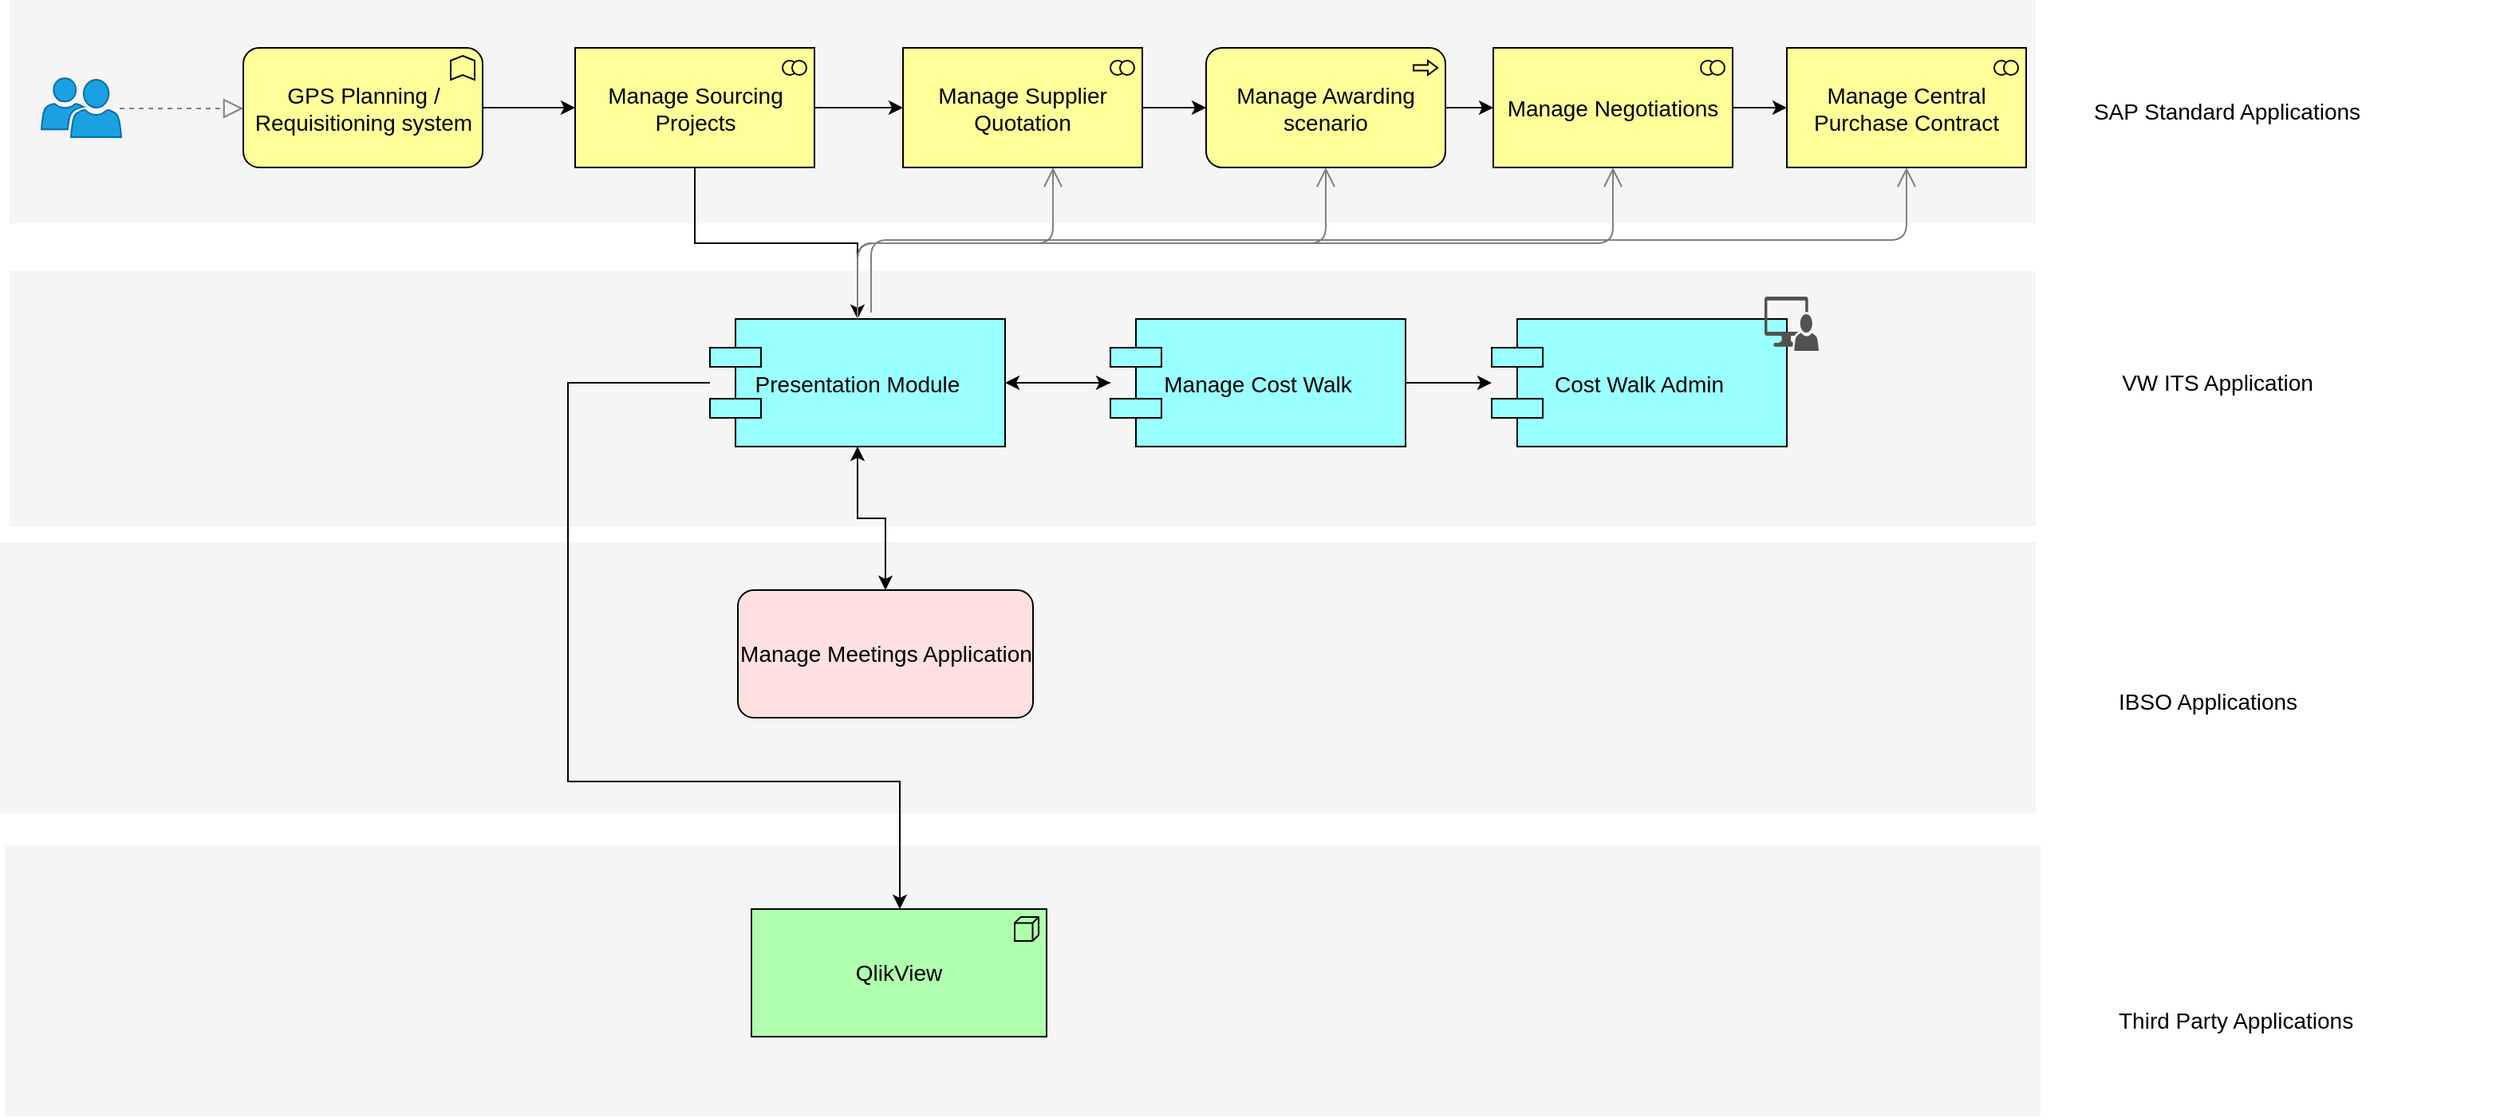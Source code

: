 <mxfile version="20.8.20" type="github">
  <diagram id="6I0OCvxSQrVGMHxT2VVA" name="Page-1">
    <mxGraphModel dx="1222" dy="622" grid="1" gridSize="10" guides="1" tooltips="1" connect="1" arrows="1" fold="1" page="1" pageScale="1" pageWidth="850" pageHeight="1100" math="0" shadow="0">
      <root>
        <mxCell id="0" />
        <mxCell id="1" parent="0" />
        <mxCell id="7UUjsC7Q4RNFVUzlqdIs-39" value="" style="whiteSpace=wrap;html=1;strokeColor=none;strokeWidth=1;fillColor=#f5f5f5;fontSize=14;" vertex="1" parent="1">
          <mxGeometry x="197" y="860" width="1276" height="170" as="geometry" />
        </mxCell>
        <mxCell id="dKdSaXE48SgPbhcamS2K-30" value="" style="whiteSpace=wrap;html=1;strokeColor=none;strokeWidth=1;fillColor=#f5f5f5;fontSize=14;" parent="1" vertex="1">
          <mxGeometry x="194" y="670" width="1276" height="170" as="geometry" />
        </mxCell>
        <mxCell id="dKdSaXE48SgPbhcamS2K-31" value="" style="whiteSpace=wrap;html=1;strokeColor=none;strokeWidth=1;fillColor=#f5f5f5;fontSize=14;" parent="1" vertex="1">
          <mxGeometry x="200" y="500" width="1270" height="160" as="geometry" />
        </mxCell>
        <mxCell id="dKdSaXE48SgPbhcamS2K-32" value="" style="whiteSpace=wrap;html=1;strokeColor=none;strokeWidth=1;fillColor=#f5f5f5;fontSize=14;" parent="1" vertex="1">
          <mxGeometry x="200" y="330" width="1270" height="140" as="geometry" />
        </mxCell>
        <mxCell id="7UUjsC7Q4RNFVUzlqdIs-35" style="edgeStyle=orthogonalEdgeStyle;rounded=0;orthogonalLoop=1;jettySize=auto;html=1;fontSize=14;" edge="1" parent="1" source="dKdSaXE48SgPbhcamS2K-47" target="7UUjsC7Q4RNFVUzlqdIs-34">
          <mxGeometry relative="1" as="geometry" />
        </mxCell>
        <mxCell id="7UUjsC7Q4RNFVUzlqdIs-37" value="" style="edgeStyle=orthogonalEdgeStyle;rounded=0;orthogonalLoop=1;jettySize=auto;html=1;fontSize=14;" edge="1" parent="1" source="dKdSaXE48SgPbhcamS2K-47" target="7UUjsC7Q4RNFVUzlqdIs-26">
          <mxGeometry relative="1" as="geometry" />
        </mxCell>
        <mxCell id="dKdSaXE48SgPbhcamS2K-47" value="Presentation Module" style="shape=component;align=center;fillColor=#99ffff;gradientColor=none;fontSize=14;" parent="1" vertex="1">
          <mxGeometry x="639" y="530" width="185" height="80" as="geometry" />
        </mxCell>
        <mxCell id="dKdSaXE48SgPbhcamS2K-50" style="edgeStyle=elbowEdgeStyle;rounded=1;elbow=vertical;html=1;startSize=10;endArrow=open;endFill=0;endSize=10;jettySize=auto;orthogonalLoop=1;strokeColor=#808080;fontSize=14;exitX=0.5;exitY=0;exitDx=0;exitDy=0;" parent="1" source="dKdSaXE48SgPbhcamS2K-47" edge="1">
          <mxGeometry relative="1" as="geometry">
            <mxPoint x="854" y="510" as="sourcePoint" />
            <mxPoint x="854" y="435" as="targetPoint" />
          </mxGeometry>
        </mxCell>
        <mxCell id="7UUjsC7Q4RNFVUzlqdIs-42" style="edgeStyle=orthogonalEdgeStyle;rounded=0;orthogonalLoop=1;jettySize=auto;html=1;fontSize=14;" edge="1" parent="1" source="dKdSaXE48SgPbhcamS2K-47" target="7UUjsC7Q4RNFVUzlqdIs-41">
          <mxGeometry relative="1" as="geometry">
            <Array as="points">
              <mxPoint x="550" y="570" />
              <mxPoint x="550" y="820" />
              <mxPoint x="758" y="820" />
            </Array>
          </mxGeometry>
        </mxCell>
        <mxCell id="dKdSaXE48SgPbhcamS2K-52" style="edgeStyle=elbowEdgeStyle;rounded=1;elbow=vertical;html=1;startSize=10;endArrow=open;endFill=0;endSize=10;jettySize=auto;orthogonalLoop=1;strokeColor=#808080;fontSize=14;exitX=0.5;exitY=0;exitDx=0;exitDy=0;" parent="1" source="dKdSaXE48SgPbhcamS2K-47" target="dKdSaXE48SgPbhcamS2K-57" edge="1">
          <mxGeometry relative="1" as="geometry">
            <mxPoint x="1061.5" y="510" as="sourcePoint" />
          </mxGeometry>
        </mxCell>
        <mxCell id="7UUjsC7Q4RNFVUzlqdIs-1" style="edgeStyle=orthogonalEdgeStyle;rounded=0;orthogonalLoop=1;jettySize=auto;html=1;entryX=0;entryY=0.5;entryDx=0;entryDy=0;entryPerimeter=0;" edge="1" parent="1" source="dKdSaXE48SgPbhcamS2K-54" target="dKdSaXE48SgPbhcamS2K-55">
          <mxGeometry relative="1" as="geometry" />
        </mxCell>
        <mxCell id="dKdSaXE48SgPbhcamS2K-54" value="GPS Planning / Requisitioning system" style="html=1;whiteSpace=wrap;fillColor=#ffff99;shape=mxgraph.archimate3.application;appType=func;archiType=rounded;fontSize=14;" parent="1" vertex="1">
          <mxGeometry x="346.5" y="360" width="150" height="75" as="geometry" />
        </mxCell>
        <mxCell id="7UUjsC7Q4RNFVUzlqdIs-8" value="" style="edgeStyle=orthogonalEdgeStyle;rounded=0;orthogonalLoop=1;jettySize=auto;html=1;" edge="1" parent="1" source="dKdSaXE48SgPbhcamS2K-55" target="7UUjsC7Q4RNFVUzlqdIs-7">
          <mxGeometry relative="1" as="geometry" />
        </mxCell>
        <mxCell id="7UUjsC7Q4RNFVUzlqdIs-23" value="" style="edgeStyle=orthogonalEdgeStyle;rounded=0;orthogonalLoop=1;jettySize=auto;html=1;entryX=0.5;entryY=0;entryDx=0;entryDy=0;" edge="1" parent="1" source="dKdSaXE48SgPbhcamS2K-55" target="dKdSaXE48SgPbhcamS2K-47">
          <mxGeometry relative="1" as="geometry" />
        </mxCell>
        <mxCell id="dKdSaXE48SgPbhcamS2K-55" value="Manage Sourcing Projects" style="html=1;whiteSpace=wrap;fillColor=#ffff99;shape=mxgraph.archimate3.application;appType=collab;archiType=square;fontSize=14;" parent="1" vertex="1">
          <mxGeometry x="554.5" y="360" width="150" height="75" as="geometry" />
        </mxCell>
        <mxCell id="7UUjsC7Q4RNFVUzlqdIs-17" value="" style="edgeStyle=orthogonalEdgeStyle;rounded=0;orthogonalLoop=1;jettySize=auto;html=1;" edge="1" parent="1" source="dKdSaXE48SgPbhcamS2K-57" target="7UUjsC7Q4RNFVUzlqdIs-16">
          <mxGeometry relative="1" as="geometry" />
        </mxCell>
        <mxCell id="dKdSaXE48SgPbhcamS2K-57" value="Manage Awarding scenario" style="html=1;whiteSpace=wrap;fillColor=#ffff99;shape=mxgraph.archimate3.application;appType=proc;archiType=rounded;fontSize=14;" parent="1" vertex="1">
          <mxGeometry x="950" y="360" width="150" height="75" as="geometry" />
        </mxCell>
        <mxCell id="dKdSaXE48SgPbhcamS2K-58" value="IBSO Applications" style="text;html=1;strokeColor=none;fillColor=none;align=left;verticalAlign=middle;whiteSpace=wrap;fontSize=14;" parent="1" vertex="1">
          <mxGeometry x="1520" y="760" width="240" height="20" as="geometry" />
        </mxCell>
        <mxCell id="dKdSaXE48SgPbhcamS2K-59" value="VW ITS Application" style="text;html=1;strokeColor=none;fillColor=none;align=center;verticalAlign=middle;whiteSpace=wrap;fontSize=14;" parent="1" vertex="1">
          <mxGeometry x="1464" y="560" width="240" height="20" as="geometry" />
        </mxCell>
        <mxCell id="dKdSaXE48SgPbhcamS2K-60" value="SAP Standard Applications" style="text;html=1;strokeColor=none;fillColor=none;align=center;verticalAlign=middle;whiteSpace=wrap;fontSize=14;" parent="1" vertex="1">
          <mxGeometry x="1470" y="390" width="240" height="20" as="geometry" />
        </mxCell>
        <mxCell id="dKdSaXE48SgPbhcamS2K-61" style="edgeStyle=elbowEdgeStyle;rounded=1;elbow=vertical;html=1;dashed=1;startSize=10;endArrow=block;endFill=0;endSize=10;jettySize=auto;orthogonalLoop=1;strokeColor=#808080;fontSize=14;" parent="1" target="dKdSaXE48SgPbhcamS2K-54" edge="1">
          <mxGeometry relative="1" as="geometry">
            <mxPoint x="269" y="398" as="sourcePoint" />
          </mxGeometry>
        </mxCell>
        <mxCell id="7UUjsC7Q4RNFVUzlqdIs-4" value="" style="sketch=0;pointerEvents=1;shadow=0;dashed=0;html=1;strokeColor=#006EAF;labelPosition=center;verticalLabelPosition=bottom;verticalAlign=top;align=center;fillColor=#1ba1e2;shape=mxgraph.mscae.intune.user_group;fontColor=#ffffff;" vertex="1" parent="1">
          <mxGeometry x="220" y="379" width="50" height="37" as="geometry" />
        </mxCell>
        <mxCell id="7UUjsC7Q4RNFVUzlqdIs-9" value="" style="edgeStyle=orthogonalEdgeStyle;rounded=0;orthogonalLoop=1;jettySize=auto;html=1;" edge="1" parent="1" source="7UUjsC7Q4RNFVUzlqdIs-7" target="dKdSaXE48SgPbhcamS2K-57">
          <mxGeometry relative="1" as="geometry" />
        </mxCell>
        <mxCell id="7UUjsC7Q4RNFVUzlqdIs-7" value="Manage Supplier Quotation" style="html=1;whiteSpace=wrap;fillColor=#ffff99;shape=mxgraph.archimate3.application;appType=collab;archiType=square;fontSize=14;" vertex="1" parent="1">
          <mxGeometry x="760" y="360" width="150" height="75" as="geometry" />
        </mxCell>
        <mxCell id="7UUjsC7Q4RNFVUzlqdIs-10" value="Manage Central Purchase Contract" style="html=1;whiteSpace=wrap;fillColor=#ffff99;shape=mxgraph.archimate3.application;appType=collab;archiType=square;fontSize=14;" vertex="1" parent="1">
          <mxGeometry x="1314" y="360" width="150" height="75" as="geometry" />
        </mxCell>
        <mxCell id="7UUjsC7Q4RNFVUzlqdIs-18" value="" style="edgeStyle=orthogonalEdgeStyle;rounded=0;orthogonalLoop=1;jettySize=auto;html=1;" edge="1" parent="1" source="7UUjsC7Q4RNFVUzlqdIs-16" target="7UUjsC7Q4RNFVUzlqdIs-10">
          <mxGeometry relative="1" as="geometry" />
        </mxCell>
        <mxCell id="7UUjsC7Q4RNFVUzlqdIs-16" value="Manage Negotiations" style="html=1;whiteSpace=wrap;fillColor=#ffff99;shape=mxgraph.archimate3.application;appType=collab;archiType=square;fontSize=14;" vertex="1" parent="1">
          <mxGeometry x="1130" y="360" width="150" height="75" as="geometry" />
        </mxCell>
        <mxCell id="7UUjsC7Q4RNFVUzlqdIs-21" style="edgeStyle=elbowEdgeStyle;rounded=1;elbow=vertical;html=1;startSize=10;endArrow=open;endFill=0;endSize=10;jettySize=auto;orthogonalLoop=1;strokeColor=#808080;fontSize=14;entryX=0.5;entryY=1;entryDx=0;entryDy=0;entryPerimeter=0;exitX=0.5;exitY=0;exitDx=0;exitDy=0;" edge="1" parent="1" source="dKdSaXE48SgPbhcamS2K-47" target="7UUjsC7Q4RNFVUzlqdIs-16">
          <mxGeometry relative="1" as="geometry">
            <mxPoint x="820" y="510" as="sourcePoint" />
            <mxPoint x="1148" y="490" as="targetPoint" />
          </mxGeometry>
        </mxCell>
        <mxCell id="7UUjsC7Q4RNFVUzlqdIs-24" style="edgeStyle=elbowEdgeStyle;rounded=1;elbow=vertical;html=1;startSize=10;endArrow=open;endFill=0;endSize=10;jettySize=auto;orthogonalLoop=1;strokeColor=#808080;fontSize=14;entryX=0.5;entryY=1;entryDx=0;entryDy=0;entryPerimeter=0;" edge="1" parent="1" target="7UUjsC7Q4RNFVUzlqdIs-10">
          <mxGeometry relative="1" as="geometry">
            <mxPoint x="740" y="526" as="sourcePoint" />
            <mxPoint x="1333" y="522.5" as="targetPoint" />
          </mxGeometry>
        </mxCell>
        <mxCell id="7UUjsC7Q4RNFVUzlqdIs-25" value="" style="shape=image;html=1;verticalAlign=top;verticalLabelPosition=bottom;labelBackgroundColor=#ffffff;imageAspect=0;aspect=fixed;image=https://cdn0.iconfinder.com/data/icons/business-startup-10/50/22-128.png;fillStyle=solid;" vertex="1" parent="1">
          <mxGeometry x="815" y="516" width="34" height="34" as="geometry" />
        </mxCell>
        <mxCell id="7UUjsC7Q4RNFVUzlqdIs-31" value="" style="edgeStyle=orthogonalEdgeStyle;rounded=0;orthogonalLoop=1;jettySize=auto;html=1;" edge="1" parent="1" source="7UUjsC7Q4RNFVUzlqdIs-26" target="7UUjsC7Q4RNFVUzlqdIs-30">
          <mxGeometry relative="1" as="geometry" />
        </mxCell>
        <mxCell id="7UUjsC7Q4RNFVUzlqdIs-38" style="edgeStyle=orthogonalEdgeStyle;rounded=0;orthogonalLoop=1;jettySize=auto;html=1;fontSize=14;" edge="1" parent="1" source="7UUjsC7Q4RNFVUzlqdIs-26" target="dKdSaXE48SgPbhcamS2K-47">
          <mxGeometry relative="1" as="geometry" />
        </mxCell>
        <mxCell id="7UUjsC7Q4RNFVUzlqdIs-26" value="Manage Cost Walk" style="shape=component;align=center;fillColor=#99ffff;gradientColor=none;fontSize=14;" vertex="1" parent="1">
          <mxGeometry x="890" y="530" width="185" height="80" as="geometry" />
        </mxCell>
        <mxCell id="7UUjsC7Q4RNFVUzlqdIs-29" value="" style="shape=image;html=1;verticalAlign=top;verticalLabelPosition=bottom;labelBackgroundColor=#ffffff;imageAspect=0;aspect=fixed;image=https://cdn4.iconfinder.com/data/icons/success-filloutline/64/board-stats-report-presentation-diagram-128.png;fillStyle=solid;" vertex="1" parent="1">
          <mxGeometry x="1060" y="516" width="34" height="34" as="geometry" />
        </mxCell>
        <mxCell id="7UUjsC7Q4RNFVUzlqdIs-30" value="Cost Walk Admin" style="shape=component;align=center;fillColor=#99ffff;gradientColor=none;fontSize=14;" vertex="1" parent="1">
          <mxGeometry x="1129" y="530" width="185" height="80" as="geometry" />
        </mxCell>
        <mxCell id="7UUjsC7Q4RNFVUzlqdIs-32" value="" style="sketch=0;pointerEvents=1;shadow=0;dashed=0;html=1;strokeColor=none;labelPosition=center;verticalLabelPosition=bottom;verticalAlign=top;align=center;fillColor=#515151;shape=mxgraph.mscae.system_center.admin_console;fillStyle=solid;" vertex="1" parent="1">
          <mxGeometry x="1300" y="516" width="34" height="34" as="geometry" />
        </mxCell>
        <mxCell id="7UUjsC7Q4RNFVUzlqdIs-36" style="edgeStyle=orthogonalEdgeStyle;rounded=0;orthogonalLoop=1;jettySize=auto;html=1;entryX=0.5;entryY=1;entryDx=0;entryDy=0;fontSize=14;" edge="1" parent="1" source="7UUjsC7Q4RNFVUzlqdIs-34" target="dKdSaXE48SgPbhcamS2K-47">
          <mxGeometry relative="1" as="geometry" />
        </mxCell>
        <mxCell id="7UUjsC7Q4RNFVUzlqdIs-34" value="&lt;font style=&quot;font-size: 14px;&quot;&gt;Manage Meetings Application&lt;/font&gt;" style="html=1;outlineConnect=0;whiteSpace=wrap;fillColor=#FFE0E0;shape=mxgraph.archimate3.application;archiType=rounded;fillStyle=solid;" vertex="1" parent="1">
          <mxGeometry x="656.5" y="700" width="185" height="80" as="geometry" />
        </mxCell>
        <mxCell id="7UUjsC7Q4RNFVUzlqdIs-40" value="Third Party Applications" style="text;html=1;strokeColor=none;fillColor=none;align=left;verticalAlign=middle;whiteSpace=wrap;fontSize=14;" vertex="1" parent="1">
          <mxGeometry x="1520" y="960" width="240" height="20" as="geometry" />
        </mxCell>
        <mxCell id="7UUjsC7Q4RNFVUzlqdIs-41" value="QlikView" style="html=1;outlineConnect=0;whiteSpace=wrap;fillColor=#AFFFAF;shape=mxgraph.archimate3.application;appType=node;archiType=square;fillStyle=solid;fontSize=14;" vertex="1" parent="1">
          <mxGeometry x="665" y="900" width="185" height="80" as="geometry" />
        </mxCell>
      </root>
    </mxGraphModel>
  </diagram>
</mxfile>
